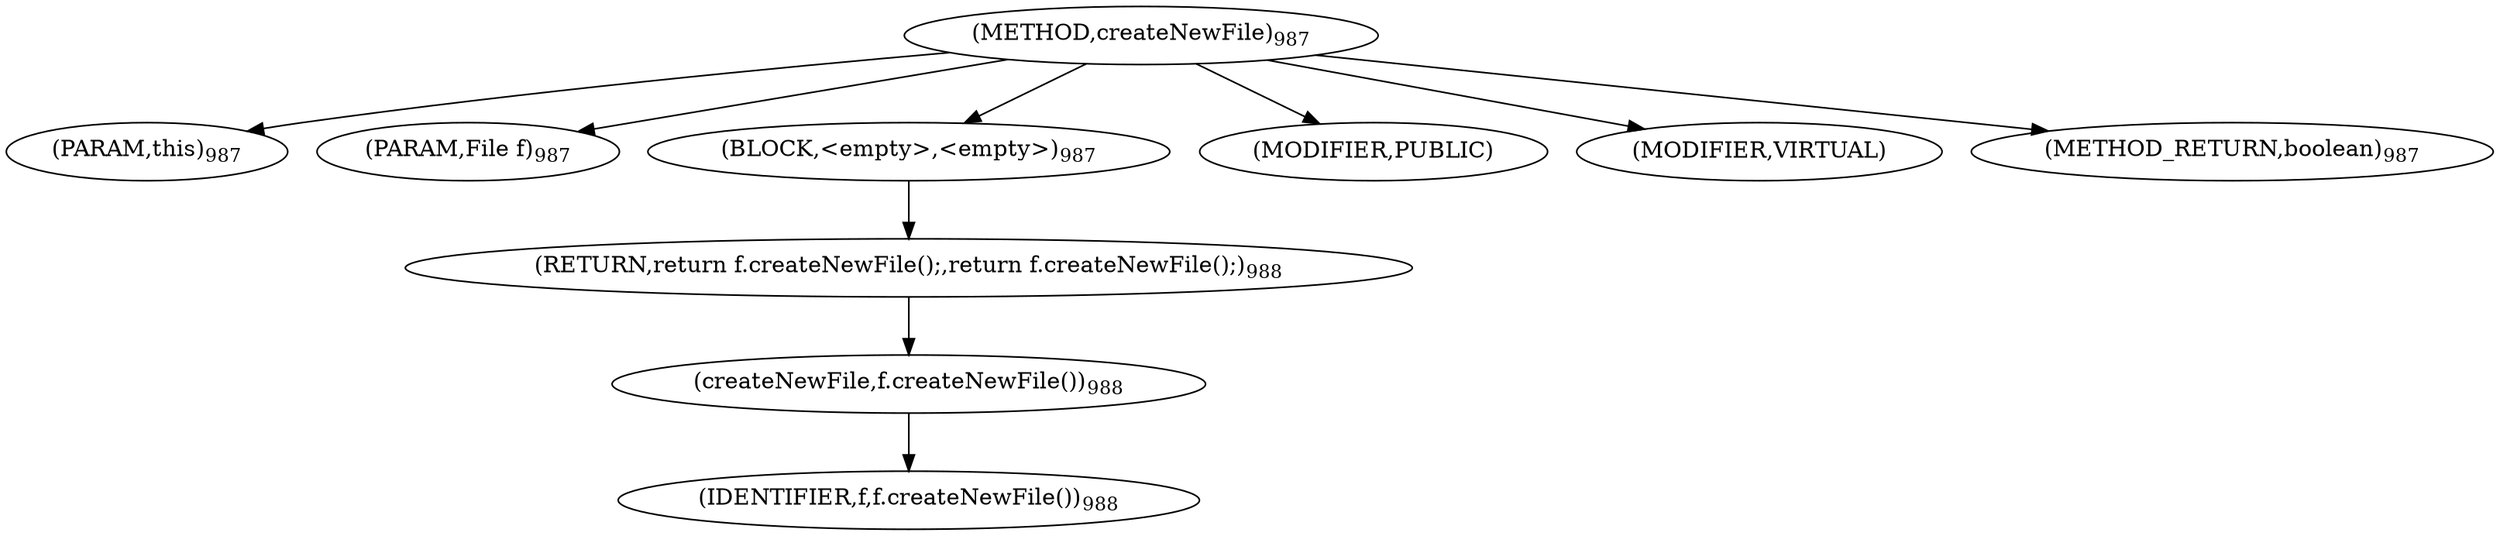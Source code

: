 digraph "createNewFile" {  
"1741" [label = <(METHOD,createNewFile)<SUB>987</SUB>> ]
"1742" [label = <(PARAM,this)<SUB>987</SUB>> ]
"1743" [label = <(PARAM,File f)<SUB>987</SUB>> ]
"1744" [label = <(BLOCK,&lt;empty&gt;,&lt;empty&gt;)<SUB>987</SUB>> ]
"1745" [label = <(RETURN,return f.createNewFile();,return f.createNewFile();)<SUB>988</SUB>> ]
"1746" [label = <(createNewFile,f.createNewFile())<SUB>988</SUB>> ]
"1747" [label = <(IDENTIFIER,f,f.createNewFile())<SUB>988</SUB>> ]
"1748" [label = <(MODIFIER,PUBLIC)> ]
"1749" [label = <(MODIFIER,VIRTUAL)> ]
"1750" [label = <(METHOD_RETURN,boolean)<SUB>987</SUB>> ]
  "1741" -> "1742" 
  "1741" -> "1743" 
  "1741" -> "1744" 
  "1741" -> "1748" 
  "1741" -> "1749" 
  "1741" -> "1750" 
  "1744" -> "1745" 
  "1745" -> "1746" 
  "1746" -> "1747" 
}
